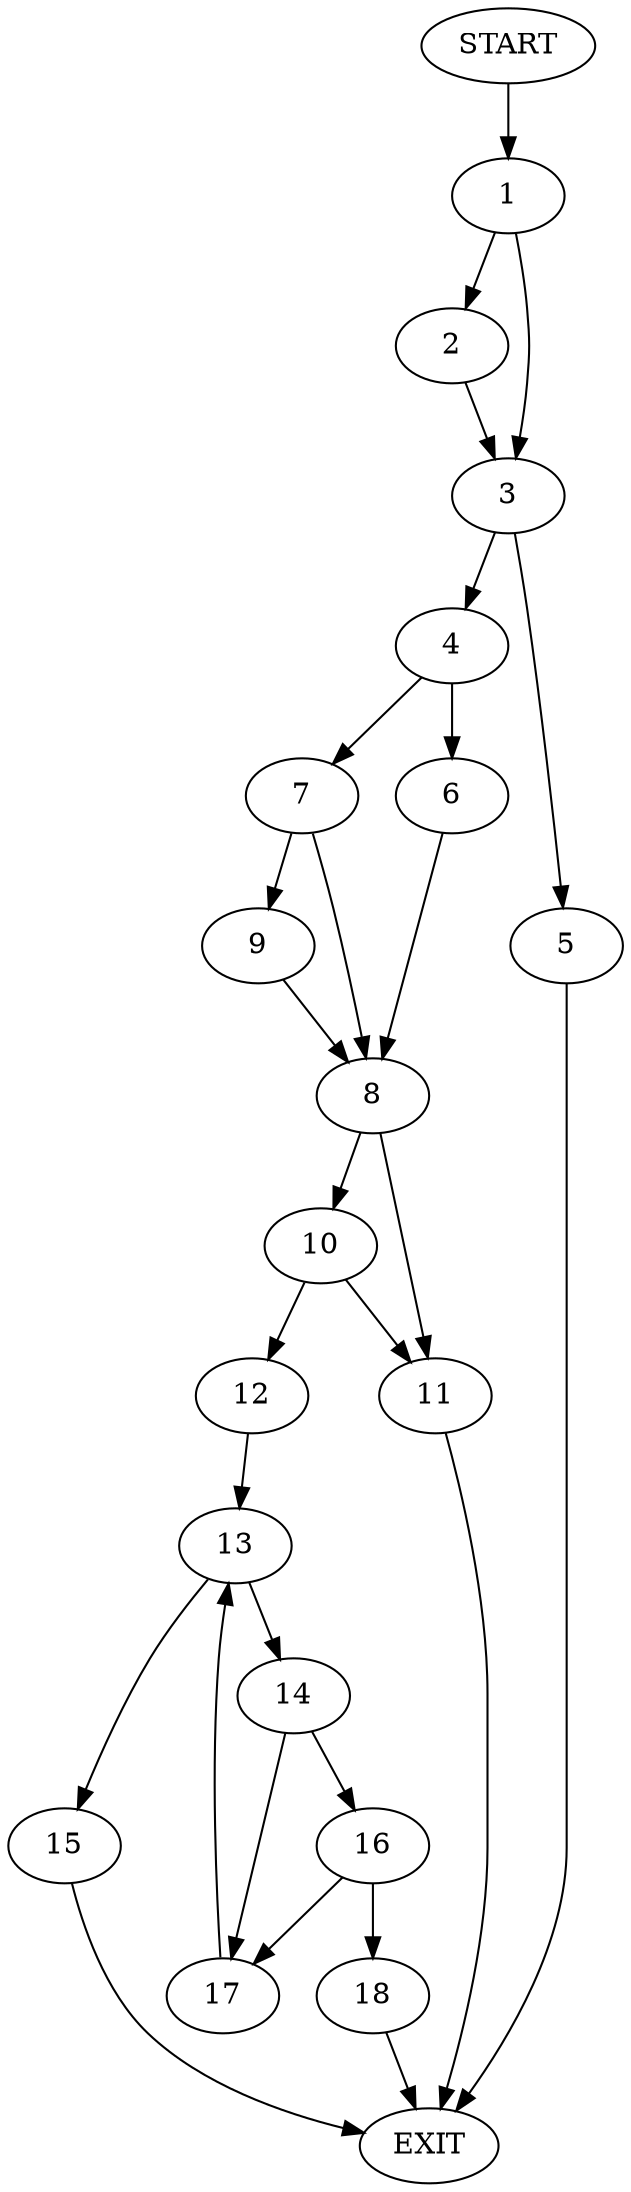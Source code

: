 digraph {
0 [label="START"]
19 [label="EXIT"]
0 -> 1
1 -> 2
1 -> 3
2 -> 3
3 -> 4
3 -> 5
5 -> 19
4 -> 6
4 -> 7
6 -> 8
7 -> 9
7 -> 8
8 -> 10
8 -> 11
9 -> 8
10 -> 12
10 -> 11
11 -> 19
12 -> 13
13 -> 14
13 -> 15
14 -> 16
14 -> 17
15 -> 19
17 -> 13
16 -> 18
16 -> 17
18 -> 19
}
